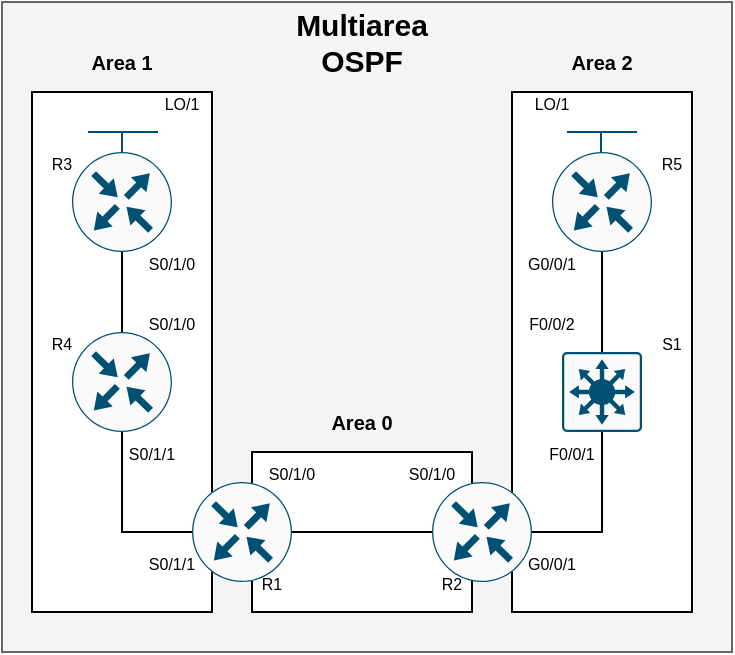 <mxfile version="24.7.14">
  <diagram name="Page-1" id="XkOnqIfOCvCK89MEQRDW">
    <mxGraphModel dx="643" dy="376" grid="1" gridSize="10" guides="1" tooltips="1" connect="1" arrows="1" fold="1" page="1" pageScale="1" pageWidth="850" pageHeight="1100" math="0" shadow="0">
      <root>
        <mxCell id="0" />
        <mxCell id="1" parent="0" />
        <mxCell id="sOmzYYh2MCNmu_OYrbLF-52" value="" style="rounded=0;whiteSpace=wrap;html=1;fillColor=#f5f5f5;fontColor=#333333;strokeColor=#666666;" vertex="1" parent="1">
          <mxGeometry x="365" y="315" width="365" height="325" as="geometry" />
        </mxCell>
        <mxCell id="sOmzYYh2MCNmu_OYrbLF-18" value="" style="rounded=0;whiteSpace=wrap;html=1;" vertex="1" parent="1">
          <mxGeometry x="490" y="540" width="110" height="80" as="geometry" />
        </mxCell>
        <mxCell id="sOmzYYh2MCNmu_OYrbLF-17" value="" style="rounded=0;whiteSpace=wrap;html=1;" vertex="1" parent="1">
          <mxGeometry x="380" y="360" width="90" height="260" as="geometry" />
        </mxCell>
        <mxCell id="sOmzYYh2MCNmu_OYrbLF-16" value="" style="rounded=0;whiteSpace=wrap;html=1;" vertex="1" parent="1">
          <mxGeometry x="620" y="360" width="90" height="260" as="geometry" />
        </mxCell>
        <mxCell id="sOmzYYh2MCNmu_OYrbLF-1" value="" style="sketch=0;points=[[0.5,0,0],[1,0.5,0],[0.5,1,0],[0,0.5,0],[0.145,0.145,0],[0.856,0.145,0],[0.855,0.856,0],[0.145,0.855,0]];verticalLabelPosition=bottom;html=1;verticalAlign=top;aspect=fixed;align=center;pointerEvents=1;shape=mxgraph.cisco19.rect;prIcon=router;fillColor=#FAFAFA;strokeColor=#005073;" vertex="1" parent="1">
          <mxGeometry x="400" y="390" width="50" height="50" as="geometry" />
        </mxCell>
        <mxCell id="sOmzYYh2MCNmu_OYrbLF-2" value="" style="sketch=0;points=[[0.5,0,0],[1,0.5,0],[0.5,1,0],[0,0.5,0],[0.145,0.145,0],[0.856,0.145,0],[0.855,0.856,0],[0.145,0.855,0]];verticalLabelPosition=bottom;html=1;verticalAlign=top;aspect=fixed;align=center;pointerEvents=1;shape=mxgraph.cisco19.rect;prIcon=router;fillColor=#FAFAFA;strokeColor=#005073;" vertex="1" parent="1">
          <mxGeometry x="400" y="480" width="50" height="50" as="geometry" />
        </mxCell>
        <mxCell id="sOmzYYh2MCNmu_OYrbLF-3" value="" style="sketch=0;points=[[0.5,0,0],[1,0.5,0],[0.5,1,0],[0,0.5,0],[0.145,0.145,0],[0.856,0.145,0],[0.855,0.856,0],[0.145,0.855,0]];verticalLabelPosition=bottom;html=1;verticalAlign=top;aspect=fixed;align=center;pointerEvents=1;shape=mxgraph.cisco19.rect;prIcon=router;fillColor=#FAFAFA;strokeColor=#005073;" vertex="1" parent="1">
          <mxGeometry x="460" y="555" width="50" height="50" as="geometry" />
        </mxCell>
        <mxCell id="sOmzYYh2MCNmu_OYrbLF-4" value="" style="sketch=0;points=[[0.5,0,0],[1,0.5,0],[0.5,1,0],[0,0.5,0],[0.145,0.145,0],[0.856,0.145,0],[0.855,0.856,0],[0.145,0.855,0]];verticalLabelPosition=bottom;html=1;verticalAlign=top;aspect=fixed;align=center;pointerEvents=1;shape=mxgraph.cisco19.rect;prIcon=router;fillColor=#FAFAFA;strokeColor=#005073;" vertex="1" parent="1">
          <mxGeometry x="580" y="555" width="50" height="50" as="geometry" />
        </mxCell>
        <mxCell id="sOmzYYh2MCNmu_OYrbLF-5" value="" style="sketch=0;points=[[0.5,0,0],[1,0.5,0],[0.5,1,0],[0,0.5,0],[0.145,0.145,0],[0.856,0.145,0],[0.855,0.856,0],[0.145,0.855,0]];verticalLabelPosition=bottom;html=1;verticalAlign=top;aspect=fixed;align=center;pointerEvents=1;shape=mxgraph.cisco19.rect;prIcon=router;fillColor=#FAFAFA;strokeColor=#005073;" vertex="1" parent="1">
          <mxGeometry x="640" y="390" width="50" height="50" as="geometry" />
        </mxCell>
        <mxCell id="sOmzYYh2MCNmu_OYrbLF-6" value="" style="sketch=0;points=[[0.015,0.015,0],[0.985,0.015,0],[0.985,0.985,0],[0.015,0.985,0],[0.25,0,0],[0.5,0,0],[0.75,0,0],[1,0.25,0],[1,0.5,0],[1,0.75,0],[0.75,1,0],[0.5,1,0],[0.25,1,0],[0,0.75,0],[0,0.5,0],[0,0.25,0]];verticalLabelPosition=bottom;html=1;verticalAlign=top;aspect=fixed;align=center;pointerEvents=1;shape=mxgraph.cisco19.rect;prIcon=l3_switch;fillColor=#FAFAFA;strokeColor=#005073;" vertex="1" parent="1">
          <mxGeometry x="645" y="490" width="40" height="40" as="geometry" />
        </mxCell>
        <mxCell id="sOmzYYh2MCNmu_OYrbLF-10" style="edgeStyle=orthogonalEdgeStyle;rounded=0;orthogonalLoop=1;jettySize=auto;html=1;exitX=0.5;exitY=1;exitDx=0;exitDy=0;exitPerimeter=0;entryX=1;entryY=0.5;entryDx=0;entryDy=0;entryPerimeter=0;endArrow=none;endFill=0;" edge="1" parent="1" source="sOmzYYh2MCNmu_OYrbLF-6" target="sOmzYYh2MCNmu_OYrbLF-4">
          <mxGeometry relative="1" as="geometry" />
        </mxCell>
        <mxCell id="sOmzYYh2MCNmu_OYrbLF-11" style="edgeStyle=orthogonalEdgeStyle;rounded=0;orthogonalLoop=1;jettySize=auto;html=1;exitX=0.5;exitY=0;exitDx=0;exitDy=0;exitPerimeter=0;entryX=0.5;entryY=1;entryDx=0;entryDy=0;entryPerimeter=0;endArrow=none;endFill=0;" edge="1" parent="1" source="sOmzYYh2MCNmu_OYrbLF-6" target="sOmzYYh2MCNmu_OYrbLF-5">
          <mxGeometry relative="1" as="geometry" />
        </mxCell>
        <mxCell id="sOmzYYh2MCNmu_OYrbLF-12" style="edgeStyle=orthogonalEdgeStyle;rounded=0;orthogonalLoop=1;jettySize=auto;html=1;exitX=1;exitY=0.5;exitDx=0;exitDy=0;exitPerimeter=0;entryX=0;entryY=0.5;entryDx=0;entryDy=0;entryPerimeter=0;endArrow=none;endFill=0;" edge="1" parent="1" source="sOmzYYh2MCNmu_OYrbLF-3" target="sOmzYYh2MCNmu_OYrbLF-4">
          <mxGeometry relative="1" as="geometry" />
        </mxCell>
        <mxCell id="sOmzYYh2MCNmu_OYrbLF-14" style="edgeStyle=orthogonalEdgeStyle;rounded=0;orthogonalLoop=1;jettySize=auto;html=1;exitX=0;exitY=0.5;exitDx=0;exitDy=0;exitPerimeter=0;entryX=0.5;entryY=1;entryDx=0;entryDy=0;entryPerimeter=0;endArrow=none;endFill=0;" edge="1" parent="1" source="sOmzYYh2MCNmu_OYrbLF-3" target="sOmzYYh2MCNmu_OYrbLF-2">
          <mxGeometry relative="1" as="geometry" />
        </mxCell>
        <mxCell id="sOmzYYh2MCNmu_OYrbLF-15" style="edgeStyle=orthogonalEdgeStyle;rounded=0;orthogonalLoop=1;jettySize=auto;html=1;exitX=0.5;exitY=1;exitDx=0;exitDy=0;exitPerimeter=0;entryX=0.5;entryY=0;entryDx=0;entryDy=0;entryPerimeter=0;endArrow=none;endFill=0;" edge="1" parent="1" source="sOmzYYh2MCNmu_OYrbLF-1" target="sOmzYYh2MCNmu_OYrbLF-2">
          <mxGeometry relative="1" as="geometry" />
        </mxCell>
        <mxCell id="sOmzYYh2MCNmu_OYrbLF-20" value="&lt;font style=&quot;font-size: 8px;&quot;&gt;S0/1/0&lt;/font&gt;" style="text;html=1;align=center;verticalAlign=middle;whiteSpace=wrap;rounded=0;" vertex="1" parent="1">
          <mxGeometry x="480" y="535" width="60" height="30" as="geometry" />
        </mxCell>
        <mxCell id="sOmzYYh2MCNmu_OYrbLF-21" value="&lt;font style=&quot;font-size: 8px;&quot;&gt;S0/1/0&lt;/font&gt;" style="text;html=1;align=center;verticalAlign=middle;whiteSpace=wrap;rounded=0;" vertex="1" parent="1">
          <mxGeometry x="550" y="535" width="60" height="30" as="geometry" />
        </mxCell>
        <mxCell id="sOmzYYh2MCNmu_OYrbLF-22" value="&lt;div&gt;&lt;font style=&quot;font-size: 8px;&quot;&gt;S0/1/1&lt;/font&gt;&lt;/div&gt;" style="text;html=1;align=center;verticalAlign=middle;whiteSpace=wrap;rounded=0;" vertex="1" parent="1">
          <mxGeometry x="420" y="580" width="60" height="30" as="geometry" />
        </mxCell>
        <mxCell id="sOmzYYh2MCNmu_OYrbLF-24" value="&lt;div&gt;&lt;font style=&quot;font-size: 8px;&quot;&gt;S0/1/1&lt;/font&gt;&lt;/div&gt;" style="text;html=1;align=center;verticalAlign=middle;whiteSpace=wrap;rounded=0;" vertex="1" parent="1">
          <mxGeometry x="410" y="525" width="60" height="30" as="geometry" />
        </mxCell>
        <mxCell id="sOmzYYh2MCNmu_OYrbLF-26" value="&lt;font style=&quot;font-size: 8px;&quot;&gt;S0/1/0&lt;/font&gt;" style="text;html=1;align=center;verticalAlign=middle;whiteSpace=wrap;rounded=0;" vertex="1" parent="1">
          <mxGeometry x="420" y="460" width="60" height="30" as="geometry" />
        </mxCell>
        <mxCell id="sOmzYYh2MCNmu_OYrbLF-27" value="&lt;font style=&quot;font-size: 8px;&quot;&gt;S0/1/0&lt;/font&gt;" style="text;html=1;align=center;verticalAlign=middle;whiteSpace=wrap;rounded=0;" vertex="1" parent="1">
          <mxGeometry x="420" y="430" width="60" height="30" as="geometry" />
        </mxCell>
        <mxCell id="sOmzYYh2MCNmu_OYrbLF-28" value="&lt;font style=&quot;font-size: 8px;&quot;&gt;G0/0/1&lt;/font&gt;" style="text;html=1;align=center;verticalAlign=middle;whiteSpace=wrap;rounded=0;" vertex="1" parent="1">
          <mxGeometry x="610" y="580" width="60" height="30" as="geometry" />
        </mxCell>
        <mxCell id="sOmzYYh2MCNmu_OYrbLF-29" value="&lt;font style=&quot;font-size: 8px;&quot;&gt;F0/0/1&lt;/font&gt;" style="text;html=1;align=center;verticalAlign=middle;whiteSpace=wrap;rounded=0;" vertex="1" parent="1">
          <mxGeometry x="620" y="525" width="60" height="30" as="geometry" />
        </mxCell>
        <mxCell id="sOmzYYh2MCNmu_OYrbLF-30" value="&lt;font style=&quot;font-size: 8px;&quot;&gt;F0/0/2&lt;/font&gt;" style="text;html=1;align=center;verticalAlign=middle;whiteSpace=wrap;rounded=0;" vertex="1" parent="1">
          <mxGeometry x="610" y="460" width="60" height="30" as="geometry" />
        </mxCell>
        <mxCell id="sOmzYYh2MCNmu_OYrbLF-33" value="&lt;font style=&quot;font-size: 8px;&quot;&gt;G0/0/1&lt;/font&gt;" style="text;html=1;align=center;verticalAlign=middle;whiteSpace=wrap;rounded=0;" vertex="1" parent="1">
          <mxGeometry x="610" y="430" width="60" height="30" as="geometry" />
        </mxCell>
        <mxCell id="sOmzYYh2MCNmu_OYrbLF-34" value="" style="endArrow=none;html=1;rounded=0;strokeColor=#005073;" edge="1" parent="1">
          <mxGeometry width="50" height="50" relative="1" as="geometry">
            <mxPoint x="425" y="390" as="sourcePoint" />
            <mxPoint x="425" y="380" as="targetPoint" />
          </mxGeometry>
        </mxCell>
        <mxCell id="sOmzYYh2MCNmu_OYrbLF-36" value="" style="endArrow=none;html=1;rounded=0;strokeColor=#005073;" edge="1" parent="1">
          <mxGeometry width="50" height="50" relative="1" as="geometry">
            <mxPoint x="408" y="380" as="sourcePoint" />
            <mxPoint x="443" y="380" as="targetPoint" />
          </mxGeometry>
        </mxCell>
        <mxCell id="sOmzYYh2MCNmu_OYrbLF-37" value="&lt;font style=&quot;font-size: 8px;&quot;&gt;LO/1&lt;/font&gt;" style="text;html=1;align=center;verticalAlign=middle;whiteSpace=wrap;rounded=0;" vertex="1" parent="1">
          <mxGeometry x="425" y="350" width="60" height="30" as="geometry" />
        </mxCell>
        <mxCell id="sOmzYYh2MCNmu_OYrbLF-39" value="&lt;font style=&quot;font-size: 8px;&quot;&gt;LO/1&lt;/font&gt;" style="text;html=1;align=center;verticalAlign=middle;whiteSpace=wrap;rounded=0;" vertex="1" parent="1">
          <mxGeometry x="610" y="350" width="60" height="30" as="geometry" />
        </mxCell>
        <mxCell id="sOmzYYh2MCNmu_OYrbLF-40" value="" style="endArrow=none;html=1;rounded=0;strokeColor=#005073;" edge="1" parent="1">
          <mxGeometry width="50" height="50" relative="1" as="geometry">
            <mxPoint x="664.5" y="390" as="sourcePoint" />
            <mxPoint x="664.5" y="380" as="targetPoint" />
          </mxGeometry>
        </mxCell>
        <mxCell id="sOmzYYh2MCNmu_OYrbLF-41" value="" style="endArrow=none;html=1;rounded=0;strokeColor=#005073;" edge="1" parent="1">
          <mxGeometry width="50" height="50" relative="1" as="geometry">
            <mxPoint x="647.5" y="380" as="sourcePoint" />
            <mxPoint x="682.5" y="380" as="targetPoint" />
          </mxGeometry>
        </mxCell>
        <mxCell id="sOmzYYh2MCNmu_OYrbLF-42" value="&lt;font style=&quot;font-size: 8px;&quot;&gt;R3&lt;/font&gt;" style="text;html=1;align=center;verticalAlign=middle;whiteSpace=wrap;rounded=0;" vertex="1" parent="1">
          <mxGeometry x="365" y="380" width="60" height="30" as="geometry" />
        </mxCell>
        <mxCell id="sOmzYYh2MCNmu_OYrbLF-43" value="&lt;font style=&quot;font-size: 8px;&quot;&gt;R2&lt;/font&gt;" style="text;html=1;align=center;verticalAlign=middle;whiteSpace=wrap;rounded=0;" vertex="1" parent="1">
          <mxGeometry x="560" y="590" width="60" height="30" as="geometry" />
        </mxCell>
        <mxCell id="sOmzYYh2MCNmu_OYrbLF-44" value="&lt;font style=&quot;font-size: 8px;&quot;&gt;R1&lt;/font&gt;" style="text;html=1;align=center;verticalAlign=middle;whiteSpace=wrap;rounded=0;" vertex="1" parent="1">
          <mxGeometry x="470" y="590" width="60" height="30" as="geometry" />
        </mxCell>
        <mxCell id="sOmzYYh2MCNmu_OYrbLF-45" value="&lt;font style=&quot;font-size: 8px;&quot;&gt;R4&lt;/font&gt;" style="text;html=1;align=center;verticalAlign=middle;whiteSpace=wrap;rounded=0;" vertex="1" parent="1">
          <mxGeometry x="365" y="470" width="60" height="30" as="geometry" />
        </mxCell>
        <mxCell id="sOmzYYh2MCNmu_OYrbLF-46" value="&lt;font style=&quot;font-size: 8px;&quot;&gt;R5&lt;/font&gt;" style="text;html=1;align=center;verticalAlign=middle;whiteSpace=wrap;rounded=0;" vertex="1" parent="1">
          <mxGeometry x="670" y="380" width="60" height="30" as="geometry" />
        </mxCell>
        <mxCell id="sOmzYYh2MCNmu_OYrbLF-47" value="&lt;font style=&quot;font-size: 8px;&quot;&gt;S1&lt;/font&gt;" style="text;html=1;align=center;verticalAlign=middle;whiteSpace=wrap;rounded=0;" vertex="1" parent="1">
          <mxGeometry x="670" y="470" width="60" height="30" as="geometry" />
        </mxCell>
        <mxCell id="sOmzYYh2MCNmu_OYrbLF-48" value="&lt;font style=&quot;font-size: 10px;&quot;&gt;&lt;span&gt;Area 0&lt;br&gt;&lt;/span&gt;&lt;/font&gt;" style="text;html=1;align=center;verticalAlign=middle;whiteSpace=wrap;rounded=0;fontStyle=1" vertex="1" parent="1">
          <mxGeometry x="515" y="510" width="60" height="30" as="geometry" />
        </mxCell>
        <mxCell id="sOmzYYh2MCNmu_OYrbLF-49" value="&lt;font style=&quot;font-size: 10px;&quot;&gt;&lt;b&gt;Area 2&lt;/b&gt;&lt;/font&gt;" style="text;html=1;align=center;verticalAlign=middle;whiteSpace=wrap;rounded=0;" vertex="1" parent="1">
          <mxGeometry x="635" y="330" width="60" height="30" as="geometry" />
        </mxCell>
        <mxCell id="sOmzYYh2MCNmu_OYrbLF-50" value="&lt;font style=&quot;font-size: 10px;&quot;&gt;&lt;b&gt;Area 1&lt;/b&gt;&lt;/font&gt;" style="text;html=1;align=center;verticalAlign=middle;whiteSpace=wrap;rounded=0;" vertex="1" parent="1">
          <mxGeometry x="395" y="330" width="60" height="30" as="geometry" />
        </mxCell>
        <mxCell id="sOmzYYh2MCNmu_OYrbLF-51" value="&lt;font style=&quot;font-size: 15px;&quot;&gt;&lt;b&gt;Multiarea OSPF &lt;br&gt;&lt;/b&gt;&lt;/font&gt;" style="text;html=1;align=center;verticalAlign=middle;whiteSpace=wrap;rounded=0;" vertex="1" parent="1">
          <mxGeometry x="490" y="320" width="110" height="30" as="geometry" />
        </mxCell>
      </root>
    </mxGraphModel>
  </diagram>
</mxfile>
